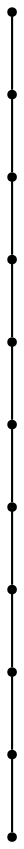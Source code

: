 graph {
  node [shape=point,comment="{\"directed\":false,\"doi\":\"10.1007/3-540-45848-4_27 \",\"figure\":\"1\"}"]

  v0 [pos="1693.9582824707034,1411.189501213305"]
  v1 [pos="1624.2083231608074,1290.9393079353101"]
  v2 [pos="1530.5833180745444,1146.1893486254144"]
  v3 [pos="1500.9583791097007,1014.314501213305"]
  v4 [pos="1458.8333129882812,913.1894198330965"]
  v5 [pos="1391.7083740234375,771.9394452644117"]
  v6 [pos="1348.4583536783855,965.9393079353099"]
  v7 [pos="1333.4583282470703,1087.6894401781487"]
  v8 [pos="1283.0833435058594,1200.4394300056224"]
  v9 [pos="1244.4583892822266,1344.4394198330965"]
  v10 [pos="1199.9582926432292,1460.3144096605706"]

  v0 -- v1 [id="-2",pos="1693.9582824707034,1411.189501213305 1624.2083231608074,1290.9393079353101 1624.2083231608074,1290.9393079353101 1624.2083231608074,1290.9393079353101"]
  v1 -- v2 [id="-3",pos="1624.2083231608074,1290.9393079353101 1530.5833180745444,1146.1893486254144 1530.5833180745444,1146.1893486254144 1530.5833180745444,1146.1893486254144"]
  v2 -- v3 [id="-5",pos="1530.5833180745444,1146.1893486254144 1500.9583791097007,1014.314501213305 1500.9583791097007,1014.314501213305 1500.9583791097007,1014.314501213305"]
  v3 -- v4 [id="-6",pos="1500.9583791097007,1014.314501213305 1458.8333129882812,913.1894198330965 1458.8333129882812,913.1894198330965 1458.8333129882812,913.1894198330965"]
  v4 -- v5 [id="-7",pos="1458.8333129882812,913.1894198330965 1391.7083740234375,771.9394452644117 1391.7083740234375,771.9394452644117 1391.7083740234375,771.9394452644117"]
  v5 -- v6 [id="-9",pos="1391.7083740234375,771.9394452644117 1348.4583536783855,965.9393079353099 1348.4583536783855,965.9393079353099 1348.4583536783855,965.9393079353099"]
  v6 -- v7 [id="-10",pos="1348.4583536783855,965.9393079353099 1333.4583282470703,1087.6894401781487 1333.4583282470703,1087.6894401781487 1333.4583282470703,1087.6894401781487"]
  v7 -- v8 [id="-11",pos="1333.4583282470703,1087.6894401781487 1283.0833435058594,1200.4394300056224 1283.0833435058594,1200.4394300056224 1283.0833435058594,1200.4394300056224"]
  v8 -- v9 [id="-12",pos="1283.0833435058594,1200.4394300056224 1244.4583892822266,1344.4394198330965 1244.4583892822266,1344.4394198330965 1244.4583892822266,1344.4394198330965"]
  v9 -- v10 [id="-14",pos="1244.4583892822266,1344.4394198330965 1199.9582926432292,1460.3144096605706 1199.9582926432292,1460.3144096605706 1199.9582926432292,1460.3144096605706"]
}